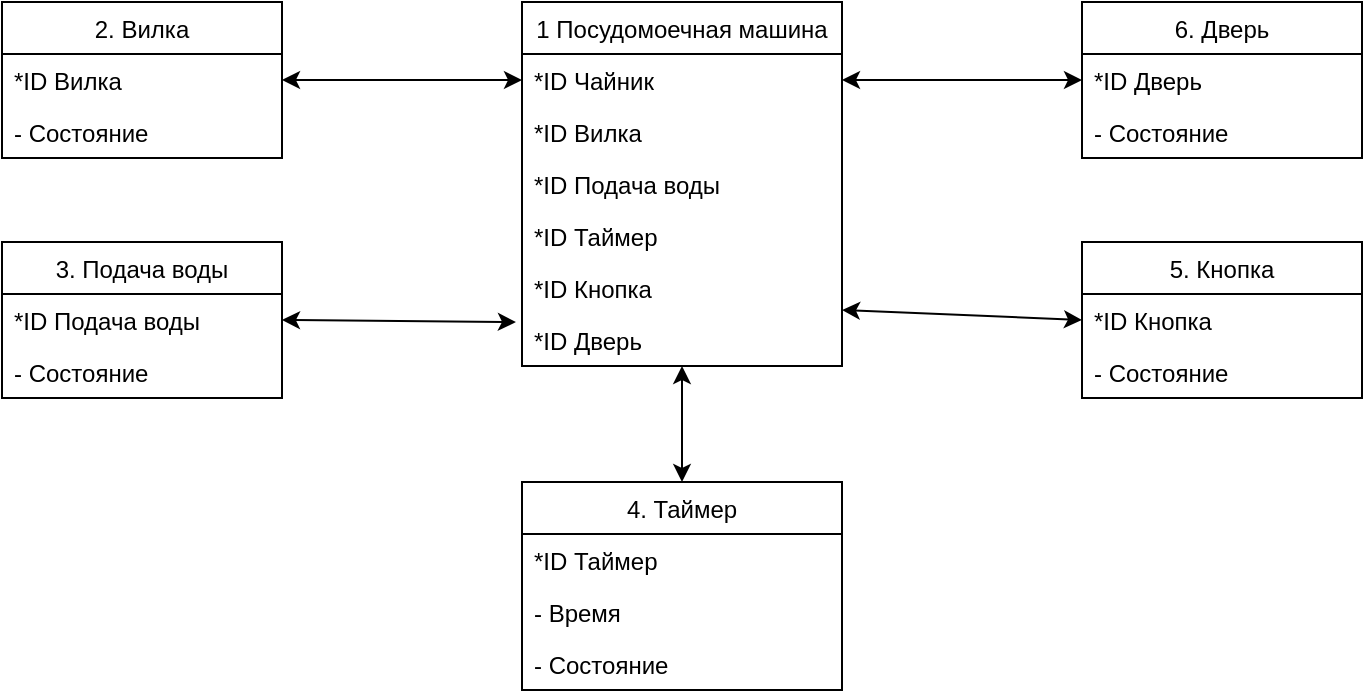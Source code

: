 <mxfile version="14.7.7" type="device" pages="5"><diagram id="E9Iv799WKvAUNtQRfZ1k" name="Инф. модель"><mxGraphModel dx="1182" dy="529" grid="1" gridSize="10" guides="1" tooltips="1" connect="1" arrows="1" fold="1" page="1" pageScale="1" pageWidth="850" pageHeight="1100" math="0" shadow="0"><root><mxCell id="0"/><mxCell id="1" parent="0"/><mxCell id="8KHkQYRBZE8rlpHhR75z-29" style="edgeStyle=none;rounded=0;orthogonalLoop=1;jettySize=auto;html=1;exitX=0.5;exitY=1;exitDx=0;exitDy=0;entryX=0.5;entryY=0;entryDx=0;entryDy=0;startArrow=classic;startFill=1;" parent="1" source="8KHkQYRBZE8rlpHhR75z-1" target="8KHkQYRBZE8rlpHhR75z-13" edge="1"><mxGeometry relative="1" as="geometry"/></mxCell><mxCell id="8KHkQYRBZE8rlpHhR75z-1" value="1 Посудомоечная машина" style="swimlane;fontStyle=0;childLayout=stackLayout;horizontal=1;startSize=26;horizontalStack=0;resizeParent=1;resizeParentMax=0;resizeLast=0;collapsible=1;marginBottom=0;" parent="1" vertex="1"><mxGeometry x="360" y="40" width="160" height="182" as="geometry"><mxRectangle x="360" y="40" width="180" height="26" as="alternateBounds"/></mxGeometry></mxCell><mxCell id="8KHkQYRBZE8rlpHhR75z-2" value="*ID Чайник" style="text;strokeColor=none;fillColor=none;align=left;verticalAlign=top;spacingLeft=4;spacingRight=4;overflow=hidden;rotatable=0;points=[[0,0.5],[1,0.5]];portConstraint=eastwest;" parent="8KHkQYRBZE8rlpHhR75z-1" vertex="1"><mxGeometry y="26" width="160" height="26" as="geometry"/></mxCell><mxCell id="8KHkQYRBZE8rlpHhR75z-3" value="*ID Вилка" style="text;strokeColor=none;fillColor=none;align=left;verticalAlign=top;spacingLeft=4;spacingRight=4;overflow=hidden;rotatable=0;points=[[0,0.5],[1,0.5]];portConstraint=eastwest;" parent="8KHkQYRBZE8rlpHhR75z-1" vertex="1"><mxGeometry y="52" width="160" height="26" as="geometry"/></mxCell><mxCell id="IQYWBfbs-joxbNps37Z5-1" value="*ID Подача воды" style="text;strokeColor=none;fillColor=none;align=left;verticalAlign=top;spacingLeft=4;spacingRight=4;overflow=hidden;rotatable=0;points=[[0,0.5],[1,0.5]];portConstraint=eastwest;" parent="8KHkQYRBZE8rlpHhR75z-1" vertex="1"><mxGeometry y="78" width="160" height="26" as="geometry"/></mxCell><mxCell id="IQYWBfbs-joxbNps37Z5-2" value="*ID Таймер" style="text;strokeColor=none;fillColor=none;align=left;verticalAlign=top;spacingLeft=4;spacingRight=4;overflow=hidden;rotatable=0;points=[[0,0.5],[1,0.5]];portConstraint=eastwest;" parent="8KHkQYRBZE8rlpHhR75z-1" vertex="1"><mxGeometry y="104" width="160" height="26" as="geometry"/></mxCell><mxCell id="IQYWBfbs-joxbNps37Z5-3" value="*ID Кнопка" style="text;strokeColor=none;fillColor=none;align=left;verticalAlign=top;spacingLeft=4;spacingRight=4;overflow=hidden;rotatable=0;points=[[0,0.5],[1,0.5]];portConstraint=eastwest;" parent="8KHkQYRBZE8rlpHhR75z-1" vertex="1"><mxGeometry y="130" width="160" height="26" as="geometry"/></mxCell><mxCell id="8KHkQYRBZE8rlpHhR75z-4" value="*ID Дверь" style="text;strokeColor=none;fillColor=none;align=left;verticalAlign=top;spacingLeft=4;spacingRight=4;overflow=hidden;rotatable=0;points=[[0,0.5],[1,0.5]];portConstraint=eastwest;" parent="8KHkQYRBZE8rlpHhR75z-1" vertex="1"><mxGeometry y="156" width="160" height="26" as="geometry"/></mxCell><mxCell id="8KHkQYRBZE8rlpHhR75z-5" value="2. Вилка" style="swimlane;fontStyle=0;childLayout=stackLayout;horizontal=1;startSize=26;horizontalStack=0;resizeParent=1;resizeParentMax=0;resizeLast=0;collapsible=1;marginBottom=0;" parent="1" vertex="1"><mxGeometry x="100" y="40" width="140" height="78" as="geometry"/></mxCell><mxCell id="8KHkQYRBZE8rlpHhR75z-6" value="*ID Вилка" style="text;strokeColor=none;fillColor=none;align=left;verticalAlign=top;spacingLeft=4;spacingRight=4;overflow=hidden;rotatable=0;points=[[0,0.5],[1,0.5]];portConstraint=eastwest;" parent="8KHkQYRBZE8rlpHhR75z-5" vertex="1"><mxGeometry y="26" width="140" height="26" as="geometry"/></mxCell><mxCell id="8KHkQYRBZE8rlpHhR75z-7" value="- Состояние" style="text;strokeColor=none;fillColor=none;align=left;verticalAlign=top;spacingLeft=4;spacingRight=4;overflow=hidden;rotatable=0;points=[[0,0.5],[1,0.5]];portConstraint=eastwest;" parent="8KHkQYRBZE8rlpHhR75z-5" vertex="1"><mxGeometry y="52" width="140" height="26" as="geometry"/></mxCell><mxCell id="8KHkQYRBZE8rlpHhR75z-9" value="3. Подача воды" style="swimlane;fontStyle=0;childLayout=stackLayout;horizontal=1;startSize=26;horizontalStack=0;resizeParent=1;resizeParentMax=0;resizeLast=0;collapsible=1;marginBottom=0;" parent="1" vertex="1"><mxGeometry x="100" y="160" width="140" height="78" as="geometry"/></mxCell><mxCell id="8KHkQYRBZE8rlpHhR75z-10" value="*ID Подача воды" style="text;strokeColor=none;fillColor=none;align=left;verticalAlign=top;spacingLeft=4;spacingRight=4;overflow=hidden;rotatable=0;points=[[0,0.5],[1,0.5]];portConstraint=eastwest;" parent="8KHkQYRBZE8rlpHhR75z-9" vertex="1"><mxGeometry y="26" width="140" height="26" as="geometry"/></mxCell><mxCell id="8KHkQYRBZE8rlpHhR75z-11" value="- Состояние" style="text;strokeColor=none;fillColor=none;align=left;verticalAlign=top;spacingLeft=4;spacingRight=4;overflow=hidden;rotatable=0;points=[[0,0.5],[1,0.5]];portConstraint=eastwest;" parent="8KHkQYRBZE8rlpHhR75z-9" vertex="1"><mxGeometry y="52" width="140" height="26" as="geometry"/></mxCell><mxCell id="8KHkQYRBZE8rlpHhR75z-13" value="4. Таймер" style="swimlane;fontStyle=0;childLayout=stackLayout;horizontal=1;startSize=26;horizontalStack=0;resizeParent=1;resizeParentMax=0;resizeLast=0;collapsible=1;marginBottom=0;" parent="1" vertex="1"><mxGeometry x="360" y="280" width="160" height="104" as="geometry"/></mxCell><mxCell id="8KHkQYRBZE8rlpHhR75z-14" value="*ID Таймер" style="text;strokeColor=none;fillColor=none;align=left;verticalAlign=top;spacingLeft=4;spacingRight=4;overflow=hidden;rotatable=0;points=[[0,0.5],[1,0.5]];portConstraint=eastwest;" parent="8KHkQYRBZE8rlpHhR75z-13" vertex="1"><mxGeometry y="26" width="160" height="26" as="geometry"/></mxCell><mxCell id="8KHkQYRBZE8rlpHhR75z-15" value="- Время" style="text;strokeColor=none;fillColor=none;align=left;verticalAlign=top;spacingLeft=4;spacingRight=4;overflow=hidden;rotatable=0;points=[[0,0.5],[1,0.5]];portConstraint=eastwest;" parent="8KHkQYRBZE8rlpHhR75z-13" vertex="1"><mxGeometry y="52" width="160" height="26" as="geometry"/></mxCell><mxCell id="8KHkQYRBZE8rlpHhR75z-16" value="- Состояние" style="text;strokeColor=none;fillColor=none;align=left;verticalAlign=top;spacingLeft=4;spacingRight=4;overflow=hidden;rotatable=0;points=[[0,0.5],[1,0.5]];portConstraint=eastwest;" parent="8KHkQYRBZE8rlpHhR75z-13" vertex="1"><mxGeometry y="78" width="160" height="26" as="geometry"/></mxCell><mxCell id="8KHkQYRBZE8rlpHhR75z-17" value="6. Дверь" style="swimlane;fontStyle=0;childLayout=stackLayout;horizontal=1;startSize=26;horizontalStack=0;resizeParent=1;resizeParentMax=0;resizeLast=0;collapsible=1;marginBottom=0;" parent="1" vertex="1"><mxGeometry x="640" y="40" width="140" height="78" as="geometry"/></mxCell><mxCell id="8KHkQYRBZE8rlpHhR75z-18" value="*ID Дверь" style="text;strokeColor=none;fillColor=none;align=left;verticalAlign=top;spacingLeft=4;spacingRight=4;overflow=hidden;rotatable=0;points=[[0,0.5],[1,0.5]];portConstraint=eastwest;" parent="8KHkQYRBZE8rlpHhR75z-17" vertex="1"><mxGeometry y="26" width="140" height="26" as="geometry"/></mxCell><mxCell id="8KHkQYRBZE8rlpHhR75z-25" value="- Состояние" style="text;strokeColor=none;fillColor=none;align=left;verticalAlign=top;spacingLeft=4;spacingRight=4;overflow=hidden;rotatable=0;points=[[0,0.5],[1,0.5]];portConstraint=eastwest;" parent="8KHkQYRBZE8rlpHhR75z-17" vertex="1"><mxGeometry y="52" width="140" height="26" as="geometry"/></mxCell><mxCell id="8KHkQYRBZE8rlpHhR75z-21" value="5. Кнопка" style="swimlane;fontStyle=0;childLayout=stackLayout;horizontal=1;startSize=26;horizontalStack=0;resizeParent=1;resizeParentMax=0;resizeLast=0;collapsible=1;marginBottom=0;" parent="1" vertex="1"><mxGeometry x="640" y="160" width="140" height="78" as="geometry"/></mxCell><mxCell id="8KHkQYRBZE8rlpHhR75z-22" value="*ID Кнопка" style="text;strokeColor=none;fillColor=none;align=left;verticalAlign=top;spacingLeft=4;spacingRight=4;overflow=hidden;rotatable=0;points=[[0,0.5],[1,0.5]];portConstraint=eastwest;" parent="8KHkQYRBZE8rlpHhR75z-21" vertex="1"><mxGeometry y="26" width="140" height="26" as="geometry"/></mxCell><mxCell id="8KHkQYRBZE8rlpHhR75z-23" value="- Состояние" style="text;strokeColor=none;fillColor=none;align=left;verticalAlign=top;spacingLeft=4;spacingRight=4;overflow=hidden;rotatable=0;points=[[0,0.5],[1,0.5]];portConstraint=eastwest;" parent="8KHkQYRBZE8rlpHhR75z-21" vertex="1"><mxGeometry y="52" width="140" height="26" as="geometry"/></mxCell><mxCell id="8KHkQYRBZE8rlpHhR75z-27" style="rounded=0;orthogonalLoop=1;jettySize=auto;html=1;exitX=1;exitY=0.5;exitDx=0;exitDy=0;entryX=0;entryY=0.5;entryDx=0;entryDy=0;startArrow=classic;startFill=1;" parent="1" source="8KHkQYRBZE8rlpHhR75z-6" target="8KHkQYRBZE8rlpHhR75z-2" edge="1"><mxGeometry relative="1" as="geometry"/></mxCell><mxCell id="8KHkQYRBZE8rlpHhR75z-28" style="edgeStyle=none;rounded=0;orthogonalLoop=1;jettySize=auto;html=1;exitX=-0.019;exitY=0.154;exitDx=0;exitDy=0;entryX=1;entryY=0.5;entryDx=0;entryDy=0;startArrow=classic;startFill=1;exitPerimeter=0;" parent="1" source="8KHkQYRBZE8rlpHhR75z-4" target="8KHkQYRBZE8rlpHhR75z-10" edge="1"><mxGeometry relative="1" as="geometry"/></mxCell><mxCell id="8KHkQYRBZE8rlpHhR75z-30" style="edgeStyle=none;rounded=0;orthogonalLoop=1;jettySize=auto;html=1;exitX=0;exitY=0.5;exitDx=0;exitDy=0;entryX=1;entryY=-0.077;entryDx=0;entryDy=0;startArrow=classic;startFill=1;entryPerimeter=0;" parent="1" source="8KHkQYRBZE8rlpHhR75z-22" target="8KHkQYRBZE8rlpHhR75z-4" edge="1"><mxGeometry relative="1" as="geometry"/></mxCell><mxCell id="8KHkQYRBZE8rlpHhR75z-31" style="edgeStyle=none;rounded=0;orthogonalLoop=1;jettySize=auto;html=1;exitX=0;exitY=0.5;exitDx=0;exitDy=0;entryX=1;entryY=0.5;entryDx=0;entryDy=0;startArrow=classic;startFill=1;" parent="1" source="8KHkQYRBZE8rlpHhR75z-18" target="8KHkQYRBZE8rlpHhR75z-2" edge="1"><mxGeometry relative="1" as="geometry"/></mxCell></root></mxGraphModel></diagram><diagram id="fPrSJSrnhvbJNRAUonfm" name="ДПС"><mxGraphModel dx="1182" dy="529" grid="1" gridSize="10" guides="1" tooltips="1" connect="1" arrows="1" fold="1" page="1" pageScale="1" pageWidth="850" pageHeight="1100" math="0" shadow="0"><root><mxCell id="JCULW1PaNd_dR9a-hmaA-0"/><mxCell id="JCULW1PaNd_dR9a-hmaA-1" parent="JCULW1PaNd_dR9a-hmaA-0"/><mxCell id="xvMEDfSRQnO8C-tYWUm5-6" style="edgeStyle=none;rounded=0;orthogonalLoop=1;jettySize=auto;html=1;exitX=0.75;exitY=1;exitDx=0;exitDy=0;entryX=0.75;entryY=0;entryDx=0;entryDy=0;startArrow=none;startFill=0;" parent="JCULW1PaNd_dR9a-hmaA-1" source="xvMEDfSRQnO8C-tYWUm5-0" target="xvMEDfSRQnO8C-tYWUm5-1" edge="1"><mxGeometry relative="1" as="geometry"/></mxCell><mxCell id="0ARgqlPC1gqa9t6ZNKhy-11" style="edgeStyle=none;rounded=0;orthogonalLoop=1;jettySize=auto;html=1;exitX=0.25;exitY=0;exitDx=0;exitDy=0;entryX=0.25;entryY=1;entryDx=0;entryDy=0;startArrow=none;startFill=0;" parent="JCULW1PaNd_dR9a-hmaA-1" source="xvMEDfSRQnO8C-tYWUm5-0" target="0ARgqlPC1gqa9t6ZNKhy-8" edge="1"><mxGeometry relative="1" as="geometry"/></mxCell><mxCell id="xvMEDfSRQnO8C-tYWUm5-0" value="2.Выключена-открыта" style="rounded=0;whiteSpace=wrap;html=1;" parent="JCULW1PaNd_dR9a-hmaA-1" vertex="1"><mxGeometry x="120" y="160" width="160" height="40" as="geometry"/></mxCell><mxCell id="xvMEDfSRQnO8C-tYWUm5-8" style="edgeStyle=none;rounded=0;orthogonalLoop=1;jettySize=auto;html=1;exitX=0.75;exitY=1;exitDx=0;exitDy=0;entryX=0.75;entryY=0;entryDx=0;entryDy=0;startArrow=none;startFill=0;" parent="JCULW1PaNd_dR9a-hmaA-1" source="xvMEDfSRQnO8C-tYWUm5-1" target="xvMEDfSRQnO8C-tYWUm5-5" edge="1"><mxGeometry relative="1" as="geometry"/></mxCell><mxCell id="xvMEDfSRQnO8C-tYWUm5-16" style="edgeStyle=none;rounded=0;orthogonalLoop=1;jettySize=auto;html=1;exitX=0.25;exitY=0;exitDx=0;exitDy=0;entryX=0.25;entryY=1;entryDx=0;entryDy=0;startArrow=none;startFill=0;" parent="JCULW1PaNd_dR9a-hmaA-1" source="xvMEDfSRQnO8C-tYWUm5-1" target="xvMEDfSRQnO8C-tYWUm5-0" edge="1"><mxGeometry relative="1" as="geometry"/></mxCell><mxCell id="U2WDKJQglY-NufCXgEhI-1" style="edgeStyle=orthogonalEdgeStyle;rounded=0;orthogonalLoop=1;jettySize=auto;html=1;exitX=0;exitY=0.5;exitDx=0;exitDy=0;entryX=0;entryY=0.5;entryDx=0;entryDy=0;startArrow=none;startFill=0;" parent="JCULW1PaNd_dR9a-hmaA-1" source="xvMEDfSRQnO8C-tYWUm5-1" target="0ARgqlPC1gqa9t6ZNKhy-12" edge="1"><mxGeometry relative="1" as="geometry"/></mxCell><mxCell id="xvMEDfSRQnO8C-tYWUm5-1" value="3. Ожидание" style="rounded=0;whiteSpace=wrap;html=1;" parent="JCULW1PaNd_dR9a-hmaA-1" vertex="1"><mxGeometry x="120" y="240" width="160" height="40" as="geometry"/></mxCell><mxCell id="xvMEDfSRQnO8C-tYWUm5-12" style="edgeStyle=none;rounded=0;orthogonalLoop=1;jettySize=auto;html=1;exitX=0.75;exitY=1;exitDx=0;exitDy=0;entryX=0.75;entryY=0;entryDx=0;entryDy=0;startArrow=none;startFill=0;" parent="JCULW1PaNd_dR9a-hmaA-1" source="xvMEDfSRQnO8C-tYWUm5-2" target="xvMEDfSRQnO8C-tYWUm5-3" edge="1"><mxGeometry relative="1" as="geometry"/></mxCell><mxCell id="U2WDKJQglY-NufCXgEhI-3" style="edgeStyle=orthogonalEdgeStyle;rounded=0;orthogonalLoop=1;jettySize=auto;html=1;exitX=0;exitY=0.5;exitDx=0;exitDy=0;entryX=0;entryY=0.5;entryDx=0;entryDy=0;startArrow=none;startFill=0;" parent="JCULW1PaNd_dR9a-hmaA-1" source="207Xc8KdhX_IfSX04Knb-0" target="0ARgqlPC1gqa9t6ZNKhy-8" edge="1"><mxGeometry relative="1" as="geometry"><Array as="points"><mxPoint x="60" y="580"/><mxPoint x="60" y="100"/></Array></mxGeometry></mxCell><mxCell id="207Xc8KdhX_IfSX04Knb-1" style="edgeStyle=orthogonalEdgeStyle;rounded=0;orthogonalLoop=1;jettySize=auto;html=1;exitX=1;exitY=1;exitDx=0;exitDy=0;entryX=1;entryY=0.5;entryDx=0;entryDy=0;startArrow=none;startFill=0;" parent="JCULW1PaNd_dR9a-hmaA-1" source="xvMEDfSRQnO8C-tYWUm5-2" target="207Xc8KdhX_IfSX04Knb-0" edge="1"><mxGeometry relative="1" as="geometry"><Array as="points"><mxPoint x="320" y="440"/><mxPoint x="320" y="580"/></Array></mxGeometry></mxCell><mxCell id="207Xc8KdhX_IfSX04Knb-2" value="П5" style="edgeLabel;html=1;align=center;verticalAlign=middle;resizable=0;points=[];" parent="207Xc8KdhX_IfSX04Knb-1" vertex="1" connectable="0"><mxGeometry x="0.32" y="3" relative="1" as="geometry"><mxPoint as="offset"/></mxGeometry></mxCell><mxCell id="xvMEDfSRQnO8C-tYWUm5-2" value="5. Моет" style="rounded=0;whiteSpace=wrap;html=1;" parent="JCULW1PaNd_dR9a-hmaA-1" vertex="1"><mxGeometry x="120" y="400" width="160" height="40" as="geometry"/></mxCell><mxCell id="xvMEDfSRQnO8C-tYWUm5-14" style="edgeStyle=none;rounded=0;orthogonalLoop=1;jettySize=auto;html=1;exitX=0.25;exitY=0;exitDx=0;exitDy=0;entryX=0.25;entryY=1;entryDx=0;entryDy=0;startArrow=none;startFill=0;" parent="JCULW1PaNd_dR9a-hmaA-1" source="xvMEDfSRQnO8C-tYWUm5-3" target="xvMEDfSRQnO8C-tYWUm5-2" edge="1"><mxGeometry relative="1" as="geometry"/></mxCell><mxCell id="U2WDKJQglY-NufCXgEhI-4" style="edgeStyle=orthogonalEdgeStyle;rounded=0;orthogonalLoop=1;jettySize=auto;html=1;exitX=0;exitY=0.5;exitDx=0;exitDy=0;entryX=0;entryY=0.5;entryDx=0;entryDy=0;startArrow=none;startFill=0;" parent="JCULW1PaNd_dR9a-hmaA-1" source="xvMEDfSRQnO8C-tYWUm5-3" target="xvMEDfSRQnO8C-tYWUm5-0" edge="1"><mxGeometry relative="1" as="geometry"><Array as="points"><mxPoint x="80" y="500"/><mxPoint x="80" y="180"/></Array></mxGeometry></mxCell><mxCell id="xvMEDfSRQnO8C-tYWUm5-3" value="6. Пауза" style="rounded=0;whiteSpace=wrap;html=1;" parent="JCULW1PaNd_dR9a-hmaA-1" vertex="1"><mxGeometry x="120" y="480" width="160" height="40" as="geometry"/></mxCell><mxCell id="xvMEDfSRQnO8C-tYWUm5-4" value="&lt;h1&gt;Посудомойка&lt;/h1&gt;&lt;p&gt;П1: Включили&lt;br&gt;П2: Установили таймер&lt;br&gt;П3: Дверь закрыли&lt;br&gt;П4: Дверь открыли&lt;br&gt;П5: Мойка завершена&lt;br&gt;П6: Выключили&lt;br&gt;&lt;/p&gt;" style="text;html=1;strokeColor=none;fillColor=none;spacing=5;spacingTop=-20;whiteSpace=wrap;overflow=hidden;rounded=0;" parent="JCULW1PaNd_dR9a-hmaA-1" vertex="1"><mxGeometry x="600" y="160" width="190" height="160" as="geometry"/></mxCell><mxCell id="xvMEDfSRQnO8C-tYWUm5-10" style="edgeStyle=none;rounded=0;orthogonalLoop=1;jettySize=auto;html=1;exitX=0.75;exitY=1;exitDx=0;exitDy=0;entryX=0.75;entryY=0;entryDx=0;entryDy=0;startArrow=none;startFill=0;" parent="JCULW1PaNd_dR9a-hmaA-1" source="xvMEDfSRQnO8C-tYWUm5-5" target="xvMEDfSRQnO8C-tYWUm5-2" edge="1"><mxGeometry relative="1" as="geometry"/></mxCell><mxCell id="U2WDKJQglY-NufCXgEhI-5" style="edgeStyle=orthogonalEdgeStyle;rounded=0;orthogonalLoop=1;jettySize=auto;html=1;exitX=0;exitY=0.5;exitDx=0;exitDy=0;startArrow=none;startFill=0;" parent="JCULW1PaNd_dR9a-hmaA-1" source="xvMEDfSRQnO8C-tYWUm5-5" edge="1"><mxGeometry relative="1" as="geometry"><mxPoint x="80" y="340.167" as="targetPoint"/></mxGeometry></mxCell><mxCell id="xvMEDfSRQnO8C-tYWUm5-5" value="4. Таймер установлен" style="rounded=0;whiteSpace=wrap;html=1;" parent="JCULW1PaNd_dR9a-hmaA-1" vertex="1"><mxGeometry x="120" y="320" width="160" height="40" as="geometry"/></mxCell><mxCell id="xvMEDfSRQnO8C-tYWUm5-7" value="&lt;div&gt;П1&lt;/div&gt;" style="text;html=1;align=center;verticalAlign=middle;whiteSpace=wrap;rounded=0;fillColor=#ffffff;" parent="JCULW1PaNd_dR9a-hmaA-1" vertex="1"><mxGeometry x="240" y="210" width="40" height="20" as="geometry"/></mxCell><mxCell id="xvMEDfSRQnO8C-tYWUm5-9" value="&lt;div&gt;П2&lt;/div&gt;" style="text;html=1;align=center;verticalAlign=middle;whiteSpace=wrap;rounded=0;fillColor=#ffffff;" parent="JCULW1PaNd_dR9a-hmaA-1" vertex="1"><mxGeometry x="240" y="290" width="40" height="20" as="geometry"/></mxCell><mxCell id="xvMEDfSRQnO8C-tYWUm5-11" value="&lt;div&gt;П3&lt;/div&gt;" style="text;html=1;align=center;verticalAlign=middle;whiteSpace=wrap;rounded=0;fillColor=#ffffff;" parent="JCULW1PaNd_dR9a-hmaA-1" vertex="1"><mxGeometry x="240" y="370" width="40" height="20" as="geometry"/></mxCell><mxCell id="xvMEDfSRQnO8C-tYWUm5-13" value="&lt;div&gt;П4&lt;/div&gt;" style="text;html=1;align=center;verticalAlign=middle;whiteSpace=wrap;rounded=0;fillColor=#ffffff;" parent="JCULW1PaNd_dR9a-hmaA-1" vertex="1"><mxGeometry x="240" y="450" width="40" height="20" as="geometry"/></mxCell><mxCell id="xvMEDfSRQnO8C-tYWUm5-15" value="&lt;div&gt;П3&lt;/div&gt;" style="text;html=1;align=center;verticalAlign=middle;whiteSpace=wrap;rounded=0;fillColor=#ffffff;" parent="JCULW1PaNd_dR9a-hmaA-1" vertex="1"><mxGeometry x="160" y="450" width="40" height="20" as="geometry"/></mxCell><mxCell id="xvMEDfSRQnO8C-tYWUm5-17" value="&lt;div&gt;П6&lt;/div&gt;" style="text;html=1;align=center;verticalAlign=middle;whiteSpace=wrap;rounded=0;fillColor=#ffffff;" parent="JCULW1PaNd_dR9a-hmaA-1" vertex="1"><mxGeometry x="160" y="210" width="40" height="20" as="geometry"/></mxCell><mxCell id="xvMEDfSRQnO8C-tYWUm5-19" value="&lt;div&gt;П5&lt;/div&gt;" style="text;html=1;align=center;verticalAlign=middle;whiteSpace=wrap;rounded=0;fillColor=#ffffff;" parent="JCULW1PaNd_dR9a-hmaA-1" vertex="1"><mxGeometry x="60" y="100" width="40" height="20" as="geometry"/></mxCell><mxCell id="xvMEDfSRQnO8C-tYWUm5-25" value="&lt;div&gt;П6&lt;/div&gt;" style="text;html=1;align=center;verticalAlign=middle;whiteSpace=wrap;rounded=0;fillColor=#ffffff;" parent="JCULW1PaNd_dR9a-hmaA-1" vertex="1"><mxGeometry x="80" y="280" width="40" height="20" as="geometry"/></mxCell><mxCell id="xvMEDfSRQnO8C-tYWUm5-34" style="edgeStyle=orthogonalEdgeStyle;rounded=0;orthogonalLoop=1;jettySize=auto;html=1;exitX=0.75;exitY=1;exitDx=0;exitDy=0;entryX=0.75;entryY=0;entryDx=0;entryDy=0;startArrow=none;startFill=0;" parent="JCULW1PaNd_dR9a-hmaA-1" source="xvMEDfSRQnO8C-tYWUm5-26" target="xvMEDfSRQnO8C-tYWUm5-27" edge="1"><mxGeometry relative="1" as="geometry"/></mxCell><mxCell id="xvMEDfSRQnO8C-tYWUm5-26" value="1.Время установлено" style="rounded=0;whiteSpace=wrap;html=1;" parent="JCULW1PaNd_dR9a-hmaA-1" vertex="1"><mxGeometry x="120" y="640" width="160" height="40" as="geometry"/></mxCell><mxCell id="xvMEDfSRQnO8C-tYWUm5-38" style="edgeStyle=orthogonalEdgeStyle;rounded=0;orthogonalLoop=1;jettySize=auto;html=1;exitX=0.75;exitY=1;exitDx=0;exitDy=0;entryX=0.75;entryY=0;entryDx=0;entryDy=0;startArrow=none;startFill=0;" parent="JCULW1PaNd_dR9a-hmaA-1" source="xvMEDfSRQnO8C-tYWUm5-27" target="xvMEDfSRQnO8C-tYWUm5-29" edge="1"><mxGeometry relative="1" as="geometry"/></mxCell><mxCell id="xvMEDfSRQnO8C-tYWUm5-44" style="edgeStyle=orthogonalEdgeStyle;rounded=0;orthogonalLoop=1;jettySize=auto;html=1;exitX=1;exitY=0.5;exitDx=0;exitDy=0;entryX=1;entryY=0.5;entryDx=0;entryDy=0;startArrow=none;startFill=0;" parent="JCULW1PaNd_dR9a-hmaA-1" source="xvMEDfSRQnO8C-tYWUm5-26" target="xvMEDfSRQnO8C-tYWUm5-28" edge="1"><mxGeometry relative="1" as="geometry"><Array as="points"><mxPoint x="360" y="660"/><mxPoint x="360" y="900"/></Array></mxGeometry></mxCell><mxCell id="xvMEDfSRQnO8C-tYWUm5-46" style="rounded=0;orthogonalLoop=1;jettySize=auto;html=1;exitX=1;exitY=0;exitDx=0;exitDy=0;startArrow=none;startFill=0;" parent="JCULW1PaNd_dR9a-hmaA-1" source="xvMEDfSRQnO8C-tYWUm5-27" edge="1"><mxGeometry relative="1" as="geometry"><mxPoint x="360" y="719.828" as="targetPoint"/></mxGeometry></mxCell><mxCell id="xvMEDfSRQnO8C-tYWUm5-27" value="2. Отсчет времени" style="rounded=0;whiteSpace=wrap;html=1;" parent="JCULW1PaNd_dR9a-hmaA-1" vertex="1"><mxGeometry x="120" y="720" width="160" height="40" as="geometry"/></mxCell><mxCell id="xvMEDfSRQnO8C-tYWUm5-42" style="edgeStyle=orthogonalEdgeStyle;rounded=0;orthogonalLoop=1;jettySize=auto;html=1;exitX=0;exitY=0.5;exitDx=0;exitDy=0;entryX=0;entryY=0.5;entryDx=0;entryDy=0;startArrow=none;startFill=0;" parent="JCULW1PaNd_dR9a-hmaA-1" source="xvMEDfSRQnO8C-tYWUm5-28" target="xvMEDfSRQnO8C-tYWUm5-26" edge="1"><mxGeometry relative="1" as="geometry"><Array as="points"><mxPoint x="80" y="900"/><mxPoint x="80" y="660"/></Array></mxGeometry></mxCell><mxCell id="xvMEDfSRQnO8C-tYWUm5-28" value="4. Сброс" style="rounded=0;whiteSpace=wrap;html=1;" parent="JCULW1PaNd_dR9a-hmaA-1" vertex="1"><mxGeometry x="120" y="880" width="160" height="40" as="geometry"/></mxCell><mxCell id="xvMEDfSRQnO8C-tYWUm5-40" style="edgeStyle=orthogonalEdgeStyle;rounded=0;orthogonalLoop=1;jettySize=auto;html=1;exitX=0.75;exitY=1;exitDx=0;exitDy=0;entryX=0.75;entryY=0;entryDx=0;entryDy=0;startArrow=none;startFill=0;" parent="JCULW1PaNd_dR9a-hmaA-1" source="xvMEDfSRQnO8C-tYWUm5-29" target="xvMEDfSRQnO8C-tYWUm5-28" edge="1"><mxGeometry relative="1" as="geometry"/></mxCell><mxCell id="xvMEDfSRQnO8C-tYWUm5-29" value="3. Подача сигнала" style="rounded=0;whiteSpace=wrap;html=1;" parent="JCULW1PaNd_dR9a-hmaA-1" vertex="1"><mxGeometry x="120" y="800" width="160" height="40" as="geometry"/></mxCell><mxCell id="xvMEDfSRQnO8C-tYWUm5-30" style="edgeStyle=orthogonalEdgeStyle;rounded=0;orthogonalLoop=1;jettySize=auto;html=1;exitX=1;exitY=0.25;exitDx=0;exitDy=0;entryX=1;entryY=0.75;entryDx=0;entryDy=0;startArrow=none;startFill=0;" parent="JCULW1PaNd_dR9a-hmaA-1" source="xvMEDfSRQnO8C-tYWUm5-2" target="xvMEDfSRQnO8C-tYWUm5-2" edge="1"><mxGeometry relative="1" as="geometry"><Array as="points"><mxPoint x="320" y="410"/><mxPoint x="320" y="430"/></Array></mxGeometry></mxCell><mxCell id="xvMEDfSRQnO8C-tYWUm5-31" value="&lt;h1&gt;Таймер&lt;br&gt;&lt;/h1&gt;&lt;p&gt;Т1: Установить&lt;br&gt;Т2: Старт&lt;br&gt;Т3: Время закончилось&lt;br&gt;Т4: Сброс&lt;br&gt;&lt;/p&gt;" style="text;html=1;strokeColor=none;fillColor=none;spacing=5;spacingTop=-20;whiteSpace=wrap;overflow=hidden;rounded=0;" parent="JCULW1PaNd_dR9a-hmaA-1" vertex="1"><mxGeometry x="600" y="640" width="190" height="160" as="geometry"/></mxCell><mxCell id="xvMEDfSRQnO8C-tYWUm5-32" style="edgeStyle=orthogonalEdgeStyle;rounded=0;orthogonalLoop=1;jettySize=auto;html=1;entryX=1;entryY=1;entryDx=0;entryDy=0;startArrow=none;startFill=0;" parent="JCULW1PaNd_dR9a-hmaA-1" target="xvMEDfSRQnO8C-tYWUm5-27" edge="1"><mxGeometry relative="1" as="geometry"><mxPoint x="280" y="740" as="sourcePoint"/><Array as="points"><mxPoint x="280" y="740"/><mxPoint x="320" y="740"/><mxPoint x="320" y="760"/></Array></mxGeometry></mxCell><mxCell id="xvMEDfSRQnO8C-tYWUm5-36" value="&lt;div&gt;Т2&lt;/div&gt;" style="text;html=1;align=center;verticalAlign=middle;whiteSpace=wrap;rounded=0;fillColor=#ffffff;" parent="JCULW1PaNd_dR9a-hmaA-1" vertex="1"><mxGeometry x="240" y="690" width="40" height="20" as="geometry"/></mxCell><mxCell id="xvMEDfSRQnO8C-tYWUm5-37" value="&lt;div&gt;Т2&lt;/div&gt;" style="text;html=1;align=center;verticalAlign=middle;whiteSpace=wrap;rounded=0;fillColor=#ffffff;" parent="JCULW1PaNd_dR9a-hmaA-1" vertex="1"><mxGeometry x="320" y="730" width="40" height="20" as="geometry"/></mxCell><mxCell id="xvMEDfSRQnO8C-tYWUm5-39" value="&lt;div&gt;Т3&lt;/div&gt;" style="text;html=1;align=center;verticalAlign=middle;whiteSpace=wrap;rounded=0;fillColor=#ffffff;" parent="JCULW1PaNd_dR9a-hmaA-1" vertex="1"><mxGeometry x="240" y="770" width="40" height="20" as="geometry"/></mxCell><mxCell id="xvMEDfSRQnO8C-tYWUm5-41" value="&lt;div&gt;Т4&lt;/div&gt;" style="text;html=1;align=center;verticalAlign=middle;whiteSpace=wrap;rounded=0;fillColor=#ffffff;" parent="JCULW1PaNd_dR9a-hmaA-1" vertex="1"><mxGeometry x="240" y="850" width="40" height="20" as="geometry"/></mxCell><mxCell id="xvMEDfSRQnO8C-tYWUm5-43" value="&lt;div&gt;Т1&lt;/div&gt;" style="text;html=1;align=center;verticalAlign=middle;whiteSpace=wrap;rounded=0;fillColor=#ffffff;" parent="JCULW1PaNd_dR9a-hmaA-1" vertex="1"><mxGeometry x="80" y="770" width="40" height="20" as="geometry"/></mxCell><mxCell id="xvMEDfSRQnO8C-tYWUm5-45" value="&lt;div&gt;Т4&lt;/div&gt;" style="text;html=1;align=center;verticalAlign=middle;whiteSpace=wrap;rounded=0;fillColor=#ffffff;" parent="JCULW1PaNd_dR9a-hmaA-1" vertex="1"><mxGeometry x="360" y="800" width="40" height="20" as="geometry"/></mxCell><mxCell id="XWI0ifE0SjFvk1mhD4l1-0" value="&lt;h1&gt;Вилка&lt;/h1&gt;&lt;div&gt;В1: Вставили&lt;/div&gt;&lt;div&gt;В2: Вытащили&lt;br&gt;&lt;/div&gt;" style="text;html=1;strokeColor=none;fillColor=none;spacing=5;spacingTop=-20;whiteSpace=wrap;overflow=hidden;rounded=0;" parent="JCULW1PaNd_dR9a-hmaA-1" vertex="1"><mxGeometry x="600" y="1120" width="190" height="160" as="geometry"/></mxCell><mxCell id="ZmSGEfXZs0ecnXCSb-oC-1" style="edgeStyle=none;rounded=0;orthogonalLoop=1;jettySize=auto;html=1;exitX=0.75;exitY=1;exitDx=0;exitDy=0;entryX=0.75;entryY=0;entryDx=0;entryDy=0;startArrow=none;startFill=0;" parent="JCULW1PaNd_dR9a-hmaA-1" source="XWI0ifE0SjFvk1mhD4l1-5" target="ZmSGEfXZs0ecnXCSb-oC-0" edge="1"><mxGeometry relative="1" as="geometry"/></mxCell><mxCell id="XWI0ifE0SjFvk1mhD4l1-5" value="1. Не подключена" style="rounded=0;whiteSpace=wrap;html=1;fillColor=#ffffff;" parent="JCULW1PaNd_dR9a-hmaA-1" vertex="1"><mxGeometry x="120" y="1120" width="160" height="40" as="geometry"/></mxCell><mxCell id="ZmSGEfXZs0ecnXCSb-oC-2" style="edgeStyle=none;rounded=0;orthogonalLoop=1;jettySize=auto;html=1;exitX=0.25;exitY=0;exitDx=0;exitDy=0;entryX=0.25;entryY=1;entryDx=0;entryDy=0;startArrow=none;startFill=0;" parent="JCULW1PaNd_dR9a-hmaA-1" source="ZmSGEfXZs0ecnXCSb-oC-0" target="XWI0ifE0SjFvk1mhD4l1-5" edge="1"><mxGeometry relative="1" as="geometry"/></mxCell><mxCell id="ZmSGEfXZs0ecnXCSb-oC-0" value="2. Подключена" style="rounded=0;whiteSpace=wrap;html=1;fillColor=#ffffff;" parent="JCULW1PaNd_dR9a-hmaA-1" vertex="1"><mxGeometry x="120" y="1200" width="160" height="40" as="geometry"/></mxCell><mxCell id="ZmSGEfXZs0ecnXCSb-oC-3" style="edgeStyle=none;rounded=0;orthogonalLoop=1;jettySize=auto;html=1;entryX=0.75;entryY=0;entryDx=0;entryDy=0;startArrow=none;startFill=0;" parent="JCULW1PaNd_dR9a-hmaA-1" target="XWI0ifE0SjFvk1mhD4l1-5" edge="1"><mxGeometry relative="1" as="geometry"><mxPoint x="240" y="1080" as="sourcePoint"/><mxPoint x="250" y="1210" as="targetPoint"/></mxGeometry></mxCell><mxCell id="ZmSGEfXZs0ecnXCSb-oC-4" value="В2" style="text;html=1;align=center;verticalAlign=middle;whiteSpace=wrap;rounded=0;fillColor=#ffffff;" parent="JCULW1PaNd_dR9a-hmaA-1" vertex="1"><mxGeometry x="160" y="1170" width="40" height="20" as="geometry"/></mxCell><mxCell id="ZmSGEfXZs0ecnXCSb-oC-5" value="В1" style="text;html=1;align=center;verticalAlign=middle;whiteSpace=wrap;rounded=0;fillColor=#ffffff;" parent="JCULW1PaNd_dR9a-hmaA-1" vertex="1"><mxGeometry x="240" y="1170" width="40" height="20" as="geometry"/></mxCell><mxCell id="ZmSGEfXZs0ecnXCSb-oC-6" value="&lt;h1&gt;Подача воды&lt;br&gt;&lt;/h1&gt;&lt;div&gt;ПВ1: Включили&lt;br&gt;&lt;/div&gt;&lt;div&gt;ПВ2: Выключили&lt;br&gt;&lt;/div&gt;" style="text;html=1;strokeColor=none;fillColor=none;spacing=5;spacingTop=-20;whiteSpace=wrap;overflow=hidden;rounded=0;" parent="JCULW1PaNd_dR9a-hmaA-1" vertex="1"><mxGeometry x="600" y="1320" width="190" height="160" as="geometry"/></mxCell><mxCell id="ZmSGEfXZs0ecnXCSb-oC-7" style="edgeStyle=none;rounded=0;orthogonalLoop=1;jettySize=auto;html=1;exitX=0.75;exitY=1;exitDx=0;exitDy=0;entryX=0.75;entryY=0;entryDx=0;entryDy=0;startArrow=none;startFill=0;" parent="JCULW1PaNd_dR9a-hmaA-1" source="ZmSGEfXZs0ecnXCSb-oC-8" target="ZmSGEfXZs0ecnXCSb-oC-10" edge="1"><mxGeometry relative="1" as="geometry"/></mxCell><mxCell id="ZmSGEfXZs0ecnXCSb-oC-8" value="1. Не подается" style="rounded=0;whiteSpace=wrap;html=1;fillColor=#ffffff;" parent="JCULW1PaNd_dR9a-hmaA-1" vertex="1"><mxGeometry x="120" y="1320" width="160" height="40" as="geometry"/></mxCell><mxCell id="ZmSGEfXZs0ecnXCSb-oC-9" style="edgeStyle=none;rounded=0;orthogonalLoop=1;jettySize=auto;html=1;exitX=0.25;exitY=0;exitDx=0;exitDy=0;entryX=0.25;entryY=1;entryDx=0;entryDy=0;startArrow=none;startFill=0;" parent="JCULW1PaNd_dR9a-hmaA-1" source="ZmSGEfXZs0ecnXCSb-oC-10" target="ZmSGEfXZs0ecnXCSb-oC-8" edge="1"><mxGeometry relative="1" as="geometry"/></mxCell><mxCell id="ZmSGEfXZs0ecnXCSb-oC-10" value="2. Подается" style="rounded=0;whiteSpace=wrap;html=1;fillColor=#ffffff;" parent="JCULW1PaNd_dR9a-hmaA-1" vertex="1"><mxGeometry x="120" y="1400" width="160" height="40" as="geometry"/></mxCell><mxCell id="ZmSGEfXZs0ecnXCSb-oC-11" style="edgeStyle=none;rounded=0;orthogonalLoop=1;jettySize=auto;html=1;entryX=0.75;entryY=0;entryDx=0;entryDy=0;startArrow=none;startFill=0;" parent="JCULW1PaNd_dR9a-hmaA-1" target="ZmSGEfXZs0ecnXCSb-oC-8" edge="1"><mxGeometry relative="1" as="geometry"><mxPoint x="240" y="1280" as="sourcePoint"/><mxPoint x="250" y="1410" as="targetPoint"/></mxGeometry></mxCell><mxCell id="ZmSGEfXZs0ecnXCSb-oC-12" value="ПВ2" style="text;html=1;align=center;verticalAlign=middle;whiteSpace=wrap;rounded=0;fillColor=#ffffff;" parent="JCULW1PaNd_dR9a-hmaA-1" vertex="1"><mxGeometry x="160" y="1370" width="40" height="20" as="geometry"/></mxCell><mxCell id="ZmSGEfXZs0ecnXCSb-oC-13" value="ПВ1" style="text;html=1;align=center;verticalAlign=middle;whiteSpace=wrap;rounded=0;fillColor=#ffffff;" parent="JCULW1PaNd_dR9a-hmaA-1" vertex="1"><mxGeometry x="240" y="1370" width="40" height="20" as="geometry"/></mxCell><mxCell id="NFJp-argbhx2neckhavH-0" value="&lt;h1&gt;Дверь&lt;br&gt;&lt;/h1&gt;&lt;div&gt;&lt;br&gt;&lt;/div&gt;&lt;div&gt;Д1: Открыли&lt;/div&gt;&lt;div&gt;Д2: Закрыли&lt;br&gt;&lt;/div&gt;" style="text;html=1;strokeColor=none;fillColor=none;spacing=5;spacingTop=-20;whiteSpace=wrap;overflow=hidden;rounded=0;" parent="JCULW1PaNd_dR9a-hmaA-1" vertex="1"><mxGeometry x="600" y="1520" width="190" height="160" as="geometry"/></mxCell><mxCell id="NFJp-argbhx2neckhavH-1" style="edgeStyle=none;rounded=0;orthogonalLoop=1;jettySize=auto;html=1;exitX=0.75;exitY=1;exitDx=0;exitDy=0;entryX=0.75;entryY=0;entryDx=0;entryDy=0;startArrow=none;startFill=0;" parent="JCULW1PaNd_dR9a-hmaA-1" source="NFJp-argbhx2neckhavH-2" target="NFJp-argbhx2neckhavH-4" edge="1"><mxGeometry relative="1" as="geometry"/></mxCell><mxCell id="NFJp-argbhx2neckhavH-2" value="1. Закрыта" style="rounded=0;whiteSpace=wrap;html=1;fillColor=#ffffff;" parent="JCULW1PaNd_dR9a-hmaA-1" vertex="1"><mxGeometry x="120" y="1520" width="160" height="40" as="geometry"/></mxCell><mxCell id="NFJp-argbhx2neckhavH-3" style="edgeStyle=none;rounded=0;orthogonalLoop=1;jettySize=auto;html=1;exitX=0.25;exitY=0;exitDx=0;exitDy=0;entryX=0.25;entryY=1;entryDx=0;entryDy=0;startArrow=none;startFill=0;" parent="JCULW1PaNd_dR9a-hmaA-1" source="NFJp-argbhx2neckhavH-4" target="NFJp-argbhx2neckhavH-2" edge="1"><mxGeometry relative="1" as="geometry"/></mxCell><mxCell id="NFJp-argbhx2neckhavH-4" value="2. Открыта" style="rounded=0;whiteSpace=wrap;html=1;fillColor=#ffffff;" parent="JCULW1PaNd_dR9a-hmaA-1" vertex="1"><mxGeometry x="120" y="1600" width="160" height="40" as="geometry"/></mxCell><mxCell id="NFJp-argbhx2neckhavH-5" style="edgeStyle=none;rounded=0;orthogonalLoop=1;jettySize=auto;html=1;entryX=0.75;entryY=0;entryDx=0;entryDy=0;startArrow=none;startFill=0;" parent="JCULW1PaNd_dR9a-hmaA-1" target="NFJp-argbhx2neckhavH-2" edge="1"><mxGeometry relative="1" as="geometry"><mxPoint x="240" y="1480" as="sourcePoint"/><mxPoint x="250" y="1610" as="targetPoint"/></mxGeometry></mxCell><mxCell id="NFJp-argbhx2neckhavH-6" value="Д2" style="text;html=1;align=center;verticalAlign=middle;whiteSpace=wrap;rounded=0;fillColor=#ffffff;" parent="JCULW1PaNd_dR9a-hmaA-1" vertex="1"><mxGeometry x="160" y="1570" width="40" height="20" as="geometry"/></mxCell><mxCell id="NFJp-argbhx2neckhavH-7" value="Д1" style="text;html=1;align=center;verticalAlign=middle;whiteSpace=wrap;rounded=0;fillColor=#ffffff;" parent="JCULW1PaNd_dR9a-hmaA-1" vertex="1"><mxGeometry x="240" y="1570" width="40" height="20" as="geometry"/></mxCell><mxCell id="0ARgqlPC1gqa9t6ZNKhy-0" value="&lt;h1&gt;Кнопка&lt;br&gt;&lt;/h1&gt;&lt;div&gt;&lt;br&gt;&lt;/div&gt;&lt;div&gt;К1: Включили&lt;/div&gt;&lt;div&gt;К2: Выключили&lt;br&gt;&lt;/div&gt;" style="text;html=1;strokeColor=none;fillColor=none;spacing=5;spacingTop=-20;whiteSpace=wrap;overflow=hidden;rounded=0;" parent="JCULW1PaNd_dR9a-hmaA-1" vertex="1"><mxGeometry x="600" y="1720" width="190" height="160" as="geometry"/></mxCell><mxCell id="0ARgqlPC1gqa9t6ZNKhy-1" style="edgeStyle=none;rounded=0;orthogonalLoop=1;jettySize=auto;html=1;exitX=0.75;exitY=1;exitDx=0;exitDy=0;entryX=0.75;entryY=0;entryDx=0;entryDy=0;startArrow=none;startFill=0;" parent="JCULW1PaNd_dR9a-hmaA-1" source="0ARgqlPC1gqa9t6ZNKhy-2" target="0ARgqlPC1gqa9t6ZNKhy-4" edge="1"><mxGeometry relative="1" as="geometry"/></mxCell><mxCell id="0ARgqlPC1gqa9t6ZNKhy-2" value="1.Не нажата" style="rounded=0;whiteSpace=wrap;html=1;fillColor=#ffffff;" parent="JCULW1PaNd_dR9a-hmaA-1" vertex="1"><mxGeometry x="120" y="1720" width="160" height="40" as="geometry"/></mxCell><mxCell id="0ARgqlPC1gqa9t6ZNKhy-3" style="edgeStyle=none;rounded=0;orthogonalLoop=1;jettySize=auto;html=1;exitX=0.25;exitY=0;exitDx=0;exitDy=0;entryX=0.25;entryY=1;entryDx=0;entryDy=0;startArrow=none;startFill=0;" parent="JCULW1PaNd_dR9a-hmaA-1" source="0ARgqlPC1gqa9t6ZNKhy-4" target="0ARgqlPC1gqa9t6ZNKhy-2" edge="1"><mxGeometry relative="1" as="geometry"/></mxCell><mxCell id="0ARgqlPC1gqa9t6ZNKhy-4" value="2.Нажата" style="rounded=0;whiteSpace=wrap;html=1;fillColor=#ffffff;" parent="JCULW1PaNd_dR9a-hmaA-1" vertex="1"><mxGeometry x="120" y="1800" width="160" height="40" as="geometry"/></mxCell><mxCell id="0ARgqlPC1gqa9t6ZNKhy-5" style="edgeStyle=none;rounded=0;orthogonalLoop=1;jettySize=auto;html=1;entryX=0.75;entryY=0;entryDx=0;entryDy=0;startArrow=none;startFill=0;" parent="JCULW1PaNd_dR9a-hmaA-1" target="0ARgqlPC1gqa9t6ZNKhy-2" edge="1"><mxGeometry relative="1" as="geometry"><mxPoint x="240" y="1680" as="sourcePoint"/><mxPoint x="250" y="1810" as="targetPoint"/></mxGeometry></mxCell><mxCell id="0ARgqlPC1gqa9t6ZNKhy-6" value="К2" style="text;html=1;align=center;verticalAlign=middle;whiteSpace=wrap;rounded=0;fillColor=#ffffff;" parent="JCULW1PaNd_dR9a-hmaA-1" vertex="1"><mxGeometry x="160" y="1770" width="40" height="20" as="geometry"/></mxCell><mxCell id="0ARgqlPC1gqa9t6ZNKhy-7" value="К1" style="text;html=1;align=center;verticalAlign=middle;whiteSpace=wrap;rounded=0;fillColor=#ffffff;" parent="JCULW1PaNd_dR9a-hmaA-1" vertex="1"><mxGeometry x="240" y="1770" width="40" height="20" as="geometry"/></mxCell><mxCell id="0ARgqlPC1gqa9t6ZNKhy-9" style="edgeStyle=none;rounded=0;orthogonalLoop=1;jettySize=auto;html=1;exitX=0.75;exitY=1;exitDx=0;exitDy=0;entryX=0.75;entryY=0;entryDx=0;entryDy=0;startArrow=none;startFill=0;" parent="JCULW1PaNd_dR9a-hmaA-1" source="0ARgqlPC1gqa9t6ZNKhy-8" target="xvMEDfSRQnO8C-tYWUm5-0" edge="1"><mxGeometry relative="1" as="geometry"/></mxCell><mxCell id="0ARgqlPC1gqa9t6ZNKhy-8" value="1. Выключена-закрыта" style="rounded=0;whiteSpace=wrap;html=1;" parent="JCULW1PaNd_dR9a-hmaA-1" vertex="1"><mxGeometry x="120" y="80" width="160" height="40" as="geometry"/></mxCell><mxCell id="0ARgqlPC1gqa9t6ZNKhy-10" value="&lt;div&gt;П4&lt;/div&gt;" style="text;html=1;align=center;verticalAlign=middle;whiteSpace=wrap;rounded=0;fillColor=#ffffff;" parent="JCULW1PaNd_dR9a-hmaA-1" vertex="1"><mxGeometry x="240" y="130" width="40" height="20" as="geometry"/></mxCell><mxCell id="0ARgqlPC1gqa9t6ZNKhy-12" value="&lt;div&gt;П3&lt;/div&gt;" style="text;html=1;align=center;verticalAlign=middle;whiteSpace=wrap;rounded=0;fillColor=#ffffff;" parent="JCULW1PaNd_dR9a-hmaA-1" vertex="1"><mxGeometry x="160" y="130" width="40" height="20" as="geometry"/></mxCell><mxCell id="U2WDKJQglY-NufCXgEhI-0" style="edgeStyle=none;rounded=0;orthogonalLoop=1;jettySize=auto;html=1;startArrow=none;startFill=0;entryX=0.75;entryY=0;entryDx=0;entryDy=0;" parent="JCULW1PaNd_dR9a-hmaA-1" target="0ARgqlPC1gqa9t6ZNKhy-8" edge="1"><mxGeometry relative="1" as="geometry"><mxPoint x="240" y="40" as="sourcePoint"/><mxPoint x="340" y="90" as="targetPoint"/><Array as="points"><mxPoint x="240" y="40"/></Array></mxGeometry></mxCell><mxCell id="207Xc8KdhX_IfSX04Knb-0" value="7. Мойка завершена" style="rounded=0;whiteSpace=wrap;html=1;" parent="JCULW1PaNd_dR9a-hmaA-1" vertex="1"><mxGeometry x="120" y="560" width="160" height="40" as="geometry"/></mxCell></root></mxGraphModel></diagram><diagram id="5q2LZsiW10068MCVrs51" name="МВО"><mxGraphModel dx="1182" dy="529" grid="1" gridSize="10" guides="1" tooltips="1" connect="1" arrows="1" fold="1" page="1" pageScale="1" pageWidth="850" pageHeight="1100" math="0" shadow="0"><root><mxCell id="U8bTPskawyN3Am6VGyE9-0"/><mxCell id="U8bTPskawyN3Am6VGyE9-1" parent="U8bTPskawyN3Am6VGyE9-0"/><mxCell id="ci-polPevPnH2EfiEEQY-12" style="edgeStyle=orthogonalEdgeStyle;curved=1;rounded=0;orthogonalLoop=1;jettySize=auto;html=1;exitX=0;exitY=1;exitDx=0;exitDy=0;entryX=0.5;entryY=0;entryDx=0;entryDy=0;startArrow=none;startFill=0;" parent="U8bTPskawyN3Am6VGyE9-1" source="Hs5Vl0ce8qvdlkkueJCX-1" target="ItFNWUEHYJknmYaPpW5l-1" edge="1"><mxGeometry relative="1" as="geometry"/></mxCell><mxCell id="ci-polPevPnH2EfiEEQY-13" value="ПВ1, ПВ2" style="edgeLabel;html=1;align=center;verticalAlign=middle;resizable=0;points=[];" parent="ci-polPevPnH2EfiEEQY-12" vertex="1" connectable="0"><mxGeometry x="0.324" y="20" relative="1" as="geometry"><mxPoint as="offset"/></mxGeometry></mxCell><mxCell id="R4Wn-TReohkZsTX5_Oua-2" style="edgeStyle=orthogonalEdgeStyle;curved=1;rounded=0;orthogonalLoop=1;jettySize=auto;html=1;exitX=1;exitY=1;exitDx=0;exitDy=0;entryX=1;entryY=0;entryDx=0;entryDy=0;startArrow=none;startFill=0;" parent="U8bTPskawyN3Am6VGyE9-1" source="Hs5Vl0ce8qvdlkkueJCX-1" target="ItFNWUEHYJknmYaPpW5l-2" edge="1"><mxGeometry relative="1" as="geometry"/></mxCell><mxCell id="R4Wn-TReohkZsTX5_Oua-4" value="Т1, Т2, Т4" style="edgeLabel;html=1;align=center;verticalAlign=middle;resizable=0;points=[];" parent="R4Wn-TReohkZsTX5_Oua-2" vertex="1" connectable="0"><mxGeometry x="0.268" y="1" relative="1" as="geometry"><mxPoint as="offset"/></mxGeometry></mxCell><mxCell id="Hs5Vl0ce8qvdlkkueJCX-1" value="1. Посудомойка" style="ellipse;whiteSpace=wrap;html=1;fillColor=#ffffff;" parent="U8bTPskawyN3Am6VGyE9-1" vertex="1"><mxGeometry x="360" y="120" width="120" height="40" as="geometry"/></mxCell><mxCell id="ci-polPevPnH2EfiEEQY-8" value="" style="edgeStyle=orthogonalEdgeStyle;rounded=0;orthogonalLoop=1;jettySize=auto;html=1;startArrow=none;startFill=0;curved=1;entryX=0;entryY=0.5;entryDx=0;entryDy=0;" parent="U8bTPskawyN3Am6VGyE9-1" source="ItFNWUEHYJknmYaPpW5l-0" target="Hs5Vl0ce8qvdlkkueJCX-1" edge="1"><mxGeometry relative="1" as="geometry"><mxPoint x="350" y="150" as="targetPoint"/><Array as="points"><mxPoint x="100" y="140"/></Array></mxGeometry></mxCell><mxCell id="ci-polPevPnH2EfiEEQY-11" value="В1,В2" style="edgeLabel;html=1;align=center;verticalAlign=middle;resizable=0;points=[];" parent="ci-polPevPnH2EfiEEQY-8" vertex="1" connectable="0"><mxGeometry x="0.113" y="-28" relative="1" as="geometry"><mxPoint as="offset"/></mxGeometry></mxCell><mxCell id="ItFNWUEHYJknmYaPpW5l-0" value="2. Вилка" style="ellipse;whiteSpace=wrap;html=1;fillColor=#ffffff;" parent="U8bTPskawyN3Am6VGyE9-1" vertex="1"><mxGeometry x="40" y="280" width="120" height="40" as="geometry"/></mxCell><mxCell id="ItFNWUEHYJknmYaPpW5l-1" value="3.Под. воды" style="ellipse;whiteSpace=wrap;html=1;fillColor=#ffffff;" parent="U8bTPskawyN3Am6VGyE9-1" vertex="1"><mxGeometry x="200" y="280" width="120" height="40" as="geometry"/></mxCell><mxCell id="R4Wn-TReohkZsTX5_Oua-1" style="edgeStyle=orthogonalEdgeStyle;curved=1;rounded=0;orthogonalLoop=1;jettySize=auto;html=1;exitX=0;exitY=0;exitDx=0;exitDy=0;entryX=0;entryY=1;entryDx=0;entryDy=0;startArrow=none;startFill=0;" parent="U8bTPskawyN3Am6VGyE9-1" source="ItFNWUEHYJknmYaPpW5l-2" target="Hs5Vl0ce8qvdlkkueJCX-1" edge="1"><mxGeometry relative="1" as="geometry"/></mxCell><mxCell id="R4Wn-TReohkZsTX5_Oua-5" value="Т3" style="edgeLabel;html=1;align=center;verticalAlign=middle;resizable=0;points=[];" parent="R4Wn-TReohkZsTX5_Oua-1" vertex="1" connectable="0"><mxGeometry x="0.263" y="-1" relative="1" as="geometry"><mxPoint as="offset"/></mxGeometry></mxCell><mxCell id="ItFNWUEHYJknmYaPpW5l-2" value="4.Таймер" style="ellipse;whiteSpace=wrap;html=1;fillColor=#ffffff;" parent="U8bTPskawyN3Am6VGyE9-1" vertex="1"><mxGeometry x="360" y="280" width="120" height="40" as="geometry"/></mxCell><mxCell id="R4Wn-TReohkZsTX5_Oua-7" style="edgeStyle=orthogonalEdgeStyle;curved=1;rounded=0;orthogonalLoop=1;jettySize=auto;html=1;startArrow=none;startFill=0;entryX=0.5;entryY=0;entryDx=0;entryDy=0;exitX=1;exitY=1;exitDx=0;exitDy=0;" parent="U8bTPskawyN3Am6VGyE9-1" source="Hs5Vl0ce8qvdlkkueJCX-1" target="ItFNWUEHYJknmYaPpW5l-3" edge="1"><mxGeometry relative="1" as="geometry"><mxPoint x="640" y="230" as="sourcePoint"/><Array as="points"><mxPoint x="580" y="154"/></Array></mxGeometry></mxCell><mxCell id="R4Wn-TReohkZsTX5_Oua-8" value="&lt;div&gt;К1, К2&lt;/div&gt;" style="edgeLabel;html=1;align=center;verticalAlign=middle;resizable=0;points=[];" parent="R4Wn-TReohkZsTX5_Oua-7" vertex="1" connectable="0"><mxGeometry x="0.616" y="6" relative="1" as="geometry"><mxPoint as="offset"/></mxGeometry></mxCell><mxCell id="ItFNWUEHYJknmYaPpW5l-3" value="5.Кнопка" style="ellipse;whiteSpace=wrap;html=1;fillColor=#ffffff;" parent="U8bTPskawyN3Am6VGyE9-1" vertex="1"><mxGeometry x="520" y="280" width="120" height="40" as="geometry"/></mxCell><mxCell id="R4Wn-TReohkZsTX5_Oua-9" style="edgeStyle=orthogonalEdgeStyle;curved=1;rounded=0;orthogonalLoop=1;jettySize=auto;html=1;exitX=0.5;exitY=0;exitDx=0;exitDy=0;entryX=1;entryY=0.5;entryDx=0;entryDy=0;startArrow=none;startFill=0;" parent="U8bTPskawyN3Am6VGyE9-1" source="ItFNWUEHYJknmYaPpW5l-4" target="Hs5Vl0ce8qvdlkkueJCX-1" edge="1"><mxGeometry relative="1" as="geometry"/></mxCell><mxCell id="R4Wn-TReohkZsTX5_Oua-10" value="Д1,Д2" style="edgeLabel;html=1;align=center;verticalAlign=middle;resizable=0;points=[];" parent="R4Wn-TReohkZsTX5_Oua-9" vertex="1" connectable="0"><mxGeometry x="0.729" y="2" relative="1" as="geometry"><mxPoint as="offset"/></mxGeometry></mxCell><mxCell id="ItFNWUEHYJknmYaPpW5l-4" value="6.Дверь" style="ellipse;whiteSpace=wrap;html=1;fillColor=#ffffff;" parent="U8bTPskawyN3Am6VGyE9-1" vertex="1"><mxGeometry x="680" y="280" width="120" height="40" as="geometry"/></mxCell><mxCell id="65Ina9wcYM5PQUAVccEs-0" value="User" style="rounded=0;whiteSpace=wrap;html=1;fillColor=#ffffff;" parent="U8bTPskawyN3Am6VGyE9-1" vertex="1"><mxGeometry x="320" y="40" width="200" height="40" as="geometry"/></mxCell><mxCell id="ci-polPevPnH2EfiEEQY-4" style="rounded=0;orthogonalLoop=1;jettySize=auto;html=1;entryX=0.5;entryY=0;entryDx=0;entryDy=0;startArrow=none;startFill=0;" parent="U8bTPskawyN3Am6VGyE9-1" target="Hs5Vl0ce8qvdlkkueJCX-1" edge="1"><mxGeometry relative="1" as="geometry"><mxPoint x="420" y="80" as="sourcePoint"/><mxPoint x="430" y="130" as="targetPoint"/></mxGeometry></mxCell><mxCell id="b5Q-KV9KZZFtDVLqr7GX-0" value="П1, П2, П4, П6" style="edgeLabel;html=1;align=center;verticalAlign=middle;resizable=0;points=[];" parent="ci-polPevPnH2EfiEEQY-4" vertex="1" connectable="0"><mxGeometry x="-0.35" y="-1" relative="1" as="geometry"><mxPoint as="offset"/></mxGeometry></mxCell><mxCell id="R4Wn-TReohkZsTX5_Oua-12" style="edgeStyle=orthogonalEdgeStyle;curved=1;rounded=0;orthogonalLoop=1;jettySize=auto;html=1;exitX=1;exitY=0;exitDx=0;exitDy=0;entryX=0.5;entryY=1;entryDx=0;entryDy=0;startArrow=none;startFill=0;" parent="U8bTPskawyN3Am6VGyE9-1" source="R4Wn-TReohkZsTX5_Oua-11" target="ItFNWUEHYJknmYaPpW5l-4" edge="1"><mxGeometry relative="1" as="geometry"><Array as="points"><mxPoint x="740" y="440"/></Array></mxGeometry></mxCell><mxCell id="R4Wn-TReohkZsTX5_Oua-13" value="&lt;div&gt;Д1,Д2&lt;/div&gt;" style="edgeLabel;html=1;align=center;verticalAlign=middle;resizable=0;points=[];" parent="R4Wn-TReohkZsTX5_Oua-12" vertex="1" connectable="0"><mxGeometry x="0.68" y="9" relative="1" as="geometry"><mxPoint as="offset"/></mxGeometry></mxCell><mxCell id="R4Wn-TReohkZsTX5_Oua-16" style="edgeStyle=orthogonalEdgeStyle;curved=1;rounded=0;orthogonalLoop=1;jettySize=auto;html=1;exitX=0;exitY=0;exitDx=0;exitDy=0;entryX=0.5;entryY=1;entryDx=0;entryDy=0;startArrow=none;startFill=0;" parent="U8bTPskawyN3Am6VGyE9-1" source="R4Wn-TReohkZsTX5_Oua-11" target="ItFNWUEHYJknmYaPpW5l-0" edge="1"><mxGeometry relative="1" as="geometry"><Array as="points"><mxPoint x="100" y="440"/></Array></mxGeometry></mxCell><mxCell id="R4Wn-TReohkZsTX5_Oua-17" value="&lt;div&gt;В1, В2&lt;/div&gt;" style="edgeLabel;html=1;align=center;verticalAlign=middle;resizable=0;points=[];" parent="R4Wn-TReohkZsTX5_Oua-16" vertex="1" connectable="0"><mxGeometry x="-0.122" y="-22" relative="1" as="geometry"><mxPoint as="offset"/></mxGeometry></mxCell><mxCell id="R4Wn-TReohkZsTX5_Oua-11" value="User" style="rounded=0;whiteSpace=wrap;html=1;fillColor=#ffffff;" parent="U8bTPskawyN3Am6VGyE9-1" vertex="1"><mxGeometry x="320" y="440" width="200" height="40" as="geometry"/></mxCell><mxCell id="SAd_kOvplMHeLiJ0totS-0" value="Text" style="text;html=1;strokeColor=none;fillColor=none;align=center;verticalAlign=middle;whiteSpace=wrap;rounded=0;" parent="U8bTPskawyN3Am6VGyE9-1" vertex="1"><mxGeometry x="550" y="190" width="40" height="20" as="geometry"/></mxCell></root></mxGraphModel></diagram><diagram id="SaAbciCGEFkasRp4n4wP" name="Канал управления"><mxGraphModel dx="1182" dy="529" grid="1" gridSize="10" guides="1" tooltips="1" connect="1" arrows="1" fold="1" page="1" pageScale="1" pageWidth="850" pageHeight="1100" math="0" shadow="0"><root><mxCell id="rQ9HC52zdXTjMwJ7uZ0T-0"/><mxCell id="rQ9HC52zdXTjMwJ7uZ0T-1" parent="rQ9HC52zdXTjMwJ7uZ0T-0"/><mxCell id="AZSpex89pypOrelTzFff-2" style="edgeStyle=orthogonalEdgeStyle;rounded=0;orthogonalLoop=1;jettySize=auto;html=1;exitX=0.5;exitY=1;exitDx=0;exitDy=0;entryX=0.5;entryY=0;entryDx=0;entryDy=0;startArrow=none;startFill=0;" parent="rQ9HC52zdXTjMwJ7uZ0T-1" source="IOhEvUEjDpShM6P2DErz-0" target="AZSpex89pypOrelTzFff-1" edge="1"><mxGeometry relative="1" as="geometry"/></mxCell><mxCell id="IOhEvUEjDpShM6P2DErz-0" value="4. Таймер установлен" style="rounded=0;whiteSpace=wrap;html=1;fillColor=#ffffff;" parent="rQ9HC52zdXTjMwJ7uZ0T-1" vertex="1"><mxGeometry x="40" y="120" width="120" height="40" as="geometry"/></mxCell><mxCell id="IOhEvUEjDpShM6P2DErz-1" value="2. Подключена" style="rounded=0;whiteSpace=wrap;html=1;fillColor=#ffffff;" parent="rQ9HC52zdXTjMwJ7uZ0T-1" vertex="1"><mxGeometry x="200" y="120" width="120" height="40" as="geometry"/></mxCell><mxCell id="jlB2FL0FW5rmayFn90Po-2" style="edgeStyle=orthogonalEdgeStyle;rounded=0;orthogonalLoop=1;jettySize=auto;html=1;exitX=0.5;exitY=1;exitDx=0;exitDy=0;entryX=0.5;entryY=0;entryDx=0;entryDy=0;startArrow=none;startFill=0;" parent="rQ9HC52zdXTjMwJ7uZ0T-1" source="IOhEvUEjDpShM6P2DErz-2" target="jlB2FL0FW5rmayFn90Po-1" edge="1"><mxGeometry relative="1" as="geometry"/></mxCell><mxCell id="IOhEvUEjDpShM6P2DErz-2" value="1. Не подается" style="rounded=0;whiteSpace=wrap;html=1;fillColor=#ffffff;" parent="rQ9HC52zdXTjMwJ7uZ0T-1" vertex="1"><mxGeometry x="360" y="120" width="120" height="40" as="geometry"/></mxCell><mxCell id="jlB2FL0FW5rmayFn90Po-3" style="edgeStyle=orthogonalEdgeStyle;rounded=0;orthogonalLoop=1;jettySize=auto;html=1;exitX=0.5;exitY=1;exitDx=0;exitDy=0;entryX=0.5;entryY=0;entryDx=0;entryDy=0;startArrow=none;startFill=0;" parent="rQ9HC52zdXTjMwJ7uZ0T-1" source="IOhEvUEjDpShM6P2DErz-3" target="jlB2FL0FW5rmayFn90Po-0" edge="1"><mxGeometry relative="1" as="geometry"/></mxCell><mxCell id="IOhEvUEjDpShM6P2DErz-3" value="1. Время установлено" style="rounded=0;whiteSpace=wrap;html=1;fillColor=#ffffff;" parent="rQ9HC52zdXTjMwJ7uZ0T-1" vertex="1"><mxGeometry x="520" y="120" width="120" height="40" as="geometry"/></mxCell><mxCell id="tjo9e7-hscZhBm251kVU-3" style="edgeStyle=orthogonalEdgeStyle;rounded=0;orthogonalLoop=1;jettySize=auto;html=1;exitX=0.5;exitY=1;exitDx=0;exitDy=0;startArrow=none;startFill=0;" parent="rQ9HC52zdXTjMwJ7uZ0T-1" source="IOhEvUEjDpShM6P2DErz-4" target="jEiqubKOmf55LrnpFxJU-0" edge="1"><mxGeometry relative="1" as="geometry"/></mxCell><mxCell id="IOhEvUEjDpShM6P2DErz-4" value="2. Нажата" style="rounded=0;whiteSpace=wrap;html=1;fillColor=#ffffff;" parent="rQ9HC52zdXTjMwJ7uZ0T-1" vertex="1"><mxGeometry x="680" y="120" width="120" height="40" as="geometry"/></mxCell><mxCell id="9OYh2be_xeVvUbGt4c2Z-1" style="edgeStyle=orthogonalEdgeStyle;rounded=0;orthogonalLoop=1;jettySize=auto;html=1;exitX=0.5;exitY=1;exitDx=0;exitDy=0;entryX=0.5;entryY=0;entryDx=0;entryDy=0;startArrow=none;startFill=0;" parent="rQ9HC52zdXTjMwJ7uZ0T-1" source="IOhEvUEjDpShM6P2DErz-5" target="9OYh2be_xeVvUbGt4c2Z-0" edge="1"><mxGeometry relative="1" as="geometry"/></mxCell><mxCell id="IOhEvUEjDpShM6P2DErz-5" value="1.Открыта" style="rounded=0;whiteSpace=wrap;html=1;fillColor=#ffffff;" parent="rQ9HC52zdXTjMwJ7uZ0T-1" vertex="1"><mxGeometry x="840" y="120" width="120" height="40" as="geometry"/></mxCell><mxCell id="IOhEvUEjDpShM6P2DErz-7" value="1. Полудомойка" style="text;html=1;strokeColor=none;fillColor=none;align=center;verticalAlign=middle;whiteSpace=wrap;rounded=0;" parent="rQ9HC52zdXTjMwJ7uZ0T-1" vertex="1"><mxGeometry x="40" y="40" width="120" height="40" as="geometry"/></mxCell><mxCell id="IOhEvUEjDpShM6P2DErz-8" value="2. Вилка" style="text;html=1;strokeColor=none;fillColor=none;align=center;verticalAlign=middle;whiteSpace=wrap;rounded=0;" parent="rQ9HC52zdXTjMwJ7uZ0T-1" vertex="1"><mxGeometry x="200" y="40" width="120" height="40" as="geometry"/></mxCell><mxCell id="IOhEvUEjDpShM6P2DErz-9" value="3. Подача воды" style="text;html=1;strokeColor=none;fillColor=none;align=center;verticalAlign=middle;whiteSpace=wrap;rounded=0;" parent="rQ9HC52zdXTjMwJ7uZ0T-1" vertex="1"><mxGeometry x="360" y="40" width="120" height="40" as="geometry"/></mxCell><mxCell id="IOhEvUEjDpShM6P2DErz-10" value="4. Таймер" style="text;html=1;strokeColor=none;fillColor=none;align=center;verticalAlign=middle;whiteSpace=wrap;rounded=0;" parent="rQ9HC52zdXTjMwJ7uZ0T-1" vertex="1"><mxGeometry x="520" y="40" width="120" height="40" as="geometry"/></mxCell><mxCell id="IOhEvUEjDpShM6P2DErz-11" value="5. Кнопка" style="text;html=1;strokeColor=none;fillColor=none;align=center;verticalAlign=middle;whiteSpace=wrap;rounded=0;" parent="rQ9HC52zdXTjMwJ7uZ0T-1" vertex="1"><mxGeometry x="680" y="40" width="120" height="40" as="geometry"/></mxCell><mxCell id="IOhEvUEjDpShM6P2DErz-12" value="6. Дверь" style="text;html=1;strokeColor=none;fillColor=none;align=center;verticalAlign=middle;whiteSpace=wrap;rounded=0;" parent="rQ9HC52zdXTjMwJ7uZ0T-1" vertex="1"><mxGeometry x="840" y="40" width="120" height="40" as="geometry"/></mxCell><mxCell id="AZSpex89pypOrelTzFff-3" style="edgeStyle=orthogonalEdgeStyle;rounded=0;orthogonalLoop=1;jettySize=auto;html=1;exitX=0;exitY=0.5;exitDx=0;exitDy=0;startArrow=none;startFill=0;" parent="rQ9HC52zdXTjMwJ7uZ0T-1" source="9OYh2be_xeVvUbGt4c2Z-0" edge="1"><mxGeometry relative="1" as="geometry"><mxPoint x="100" y="220" as="targetPoint"/></mxGeometry></mxCell><mxCell id="9OYh2be_xeVvUbGt4c2Z-0" value="2. Закрыта" style="rounded=0;whiteSpace=wrap;html=1;fillColor=#ffffff;" parent="rQ9HC52zdXTjMwJ7uZ0T-1" vertex="1"><mxGeometry x="840" y="200" width="120" height="40" as="geometry"/></mxCell><mxCell id="jlB2FL0FW5rmayFn90Po-4" style="edgeStyle=orthogonalEdgeStyle;rounded=0;orthogonalLoop=1;jettySize=auto;html=1;exitX=1;exitY=0.25;exitDx=0;exitDy=0;startArrow=none;startFill=0;" parent="rQ9HC52zdXTjMwJ7uZ0T-1" source="AZSpex89pypOrelTzFff-1" edge="1"><mxGeometry relative="1" as="geometry"><mxPoint x="580" y="289.931" as="targetPoint"/></mxGeometry></mxCell><mxCell id="jlB2FL0FW5rmayFn90Po-5" style="edgeStyle=orthogonalEdgeStyle;rounded=0;orthogonalLoop=1;jettySize=auto;html=1;exitX=1;exitY=0.75;exitDx=0;exitDy=0;startArrow=none;startFill=0;" parent="rQ9HC52zdXTjMwJ7uZ0T-1" source="AZSpex89pypOrelTzFff-1" edge="1"><mxGeometry relative="1" as="geometry"><mxPoint x="420" y="309.931" as="targetPoint"/></mxGeometry></mxCell><mxCell id="tjo9e7-hscZhBm251kVU-2" style="edgeStyle=orthogonalEdgeStyle;rounded=0;orthogonalLoop=1;jettySize=auto;html=1;exitX=0.5;exitY=1;exitDx=0;exitDy=0;entryX=0.5;entryY=0;entryDx=0;entryDy=0;startArrow=none;startFill=0;" parent="rQ9HC52zdXTjMwJ7uZ0T-1" source="AZSpex89pypOrelTzFff-1" target="tjo9e7-hscZhBm251kVU-0" edge="1"><mxGeometry relative="1" as="geometry"/></mxCell><mxCell id="AZSpex89pypOrelTzFff-1" value="5. Моет" style="rounded=0;whiteSpace=wrap;html=1;fillColor=#ffffff;" parent="rQ9HC52zdXTjMwJ7uZ0T-1" vertex="1"><mxGeometry x="40" y="280" width="120" height="40" as="geometry"/></mxCell><mxCell id="IWJUh70fxOJSRlHSBDm_-2" style="edgeStyle=orthogonalEdgeStyle;rounded=0;orthogonalLoop=1;jettySize=auto;html=1;exitX=0.5;exitY=1;exitDx=0;exitDy=0;entryX=0.5;entryY=0;entryDx=0;entryDy=0;startArrow=none;startFill=0;" parent="rQ9HC52zdXTjMwJ7uZ0T-1" source="jlB2FL0FW5rmayFn90Po-0" target="IWJUh70fxOJSRlHSBDm_-0" edge="1"><mxGeometry relative="1" as="geometry"/></mxCell><mxCell id="jlB2FL0FW5rmayFn90Po-0" value="2. Отсчет времени" style="rounded=0;whiteSpace=wrap;html=1;fillColor=#ffffff;" parent="rQ9HC52zdXTjMwJ7uZ0T-1" vertex="1"><mxGeometry x="520" y="360" width="120" height="40" as="geometry"/></mxCell><mxCell id="tjo9e7-hscZhBm251kVU-1" style="edgeStyle=orthogonalEdgeStyle;rounded=0;orthogonalLoop=1;jettySize=auto;html=1;exitX=0.5;exitY=1;exitDx=0;exitDy=0;entryX=0.5;entryY=0;entryDx=0;entryDy=0;startArrow=none;startFill=0;" parent="rQ9HC52zdXTjMwJ7uZ0T-1" source="jlB2FL0FW5rmayFn90Po-1" target="jEiqubKOmf55LrnpFxJU-1" edge="1"><mxGeometry relative="1" as="geometry"/></mxCell><mxCell id="jlB2FL0FW5rmayFn90Po-1" value="2. Подается" style="rounded=0;whiteSpace=wrap;html=1;fillColor=#ffffff;" parent="rQ9HC52zdXTjMwJ7uZ0T-1" vertex="1"><mxGeometry x="360" y="360" width="120" height="40" as="geometry"/></mxCell><mxCell id="IWJUh70fxOJSRlHSBDm_-3" style="edgeStyle=orthogonalEdgeStyle;rounded=0;orthogonalLoop=1;jettySize=auto;html=1;exitX=0.5;exitY=1;exitDx=0;exitDy=0;entryX=0.5;entryY=0;entryDx=0;entryDy=0;startArrow=none;startFill=0;" parent="rQ9HC52zdXTjMwJ7uZ0T-1" source="IWJUh70fxOJSRlHSBDm_-0" target="IWJUh70fxOJSRlHSBDm_-1" edge="1"><mxGeometry relative="1" as="geometry"/></mxCell><mxCell id="tjo9e7-hscZhBm251kVU-4" style="edgeStyle=orthogonalEdgeStyle;rounded=0;orthogonalLoop=1;jettySize=auto;html=1;exitX=0;exitY=0.5;exitDx=0;exitDy=0;startArrow=none;startFill=0;" parent="rQ9HC52zdXTjMwJ7uZ0T-1" source="IWJUh70fxOJSRlHSBDm_-0" edge="1"><mxGeometry relative="1" as="geometry"><mxPoint x="100" y="460" as="targetPoint"/></mxGeometry></mxCell><mxCell id="IWJUh70fxOJSRlHSBDm_-0" value="3. Подача сигнала" style="rounded=0;whiteSpace=wrap;html=1;fillColor=#ffffff;" parent="rQ9HC52zdXTjMwJ7uZ0T-1" vertex="1"><mxGeometry x="520" y="440" width="120" height="40" as="geometry"/></mxCell><mxCell id="IWJUh70fxOJSRlHSBDm_-1" value="4. Сброс" style="rounded=0;whiteSpace=wrap;html=1;fillColor=#ffffff;" parent="rQ9HC52zdXTjMwJ7uZ0T-1" vertex="1"><mxGeometry x="520" y="520" width="120" height="40" as="geometry"/></mxCell><mxCell id="jEiqubKOmf55LrnpFxJU-0" value="1. Не нажата" style="rounded=0;whiteSpace=wrap;html=1;fillColor=#ffffff;" parent="rQ9HC52zdXTjMwJ7uZ0T-1" vertex="1"><mxGeometry x="680" y="600" width="120" height="40" as="geometry"/></mxCell><mxCell id="jEiqubKOmf55LrnpFxJU-1" value="1. Не подается" style="rounded=0;whiteSpace=wrap;html=1;fillColor=#ffffff;" parent="rQ9HC52zdXTjMwJ7uZ0T-1" vertex="1"><mxGeometry x="360" y="600" width="120" height="40" as="geometry"/></mxCell><mxCell id="tjo9e7-hscZhBm251kVU-0" value="1. Выключена закрыта" style="rounded=0;whiteSpace=wrap;html=1;fillColor=#ffffff;" parent="rQ9HC52zdXTjMwJ7uZ0T-1" vertex="1"><mxGeometry x="40" y="680" width="120" height="40" as="geometry"/></mxCell><mxCell id="aVL3CzThqo10cmI9tSM3-0" style="edgeStyle=orthogonalEdgeStyle;rounded=0;orthogonalLoop=1;jettySize=auto;html=1;exitX=0.5;exitY=1;exitDx=0;exitDy=0;entryX=0.5;entryY=0;entryDx=0;entryDy=0;startArrow=none;startFill=0;" edge="1" parent="rQ9HC52zdXTjMwJ7uZ0T-1"><mxGeometry relative="1" as="geometry"><mxPoint x="899.5" y="80" as="sourcePoint"/><mxPoint x="899.5" y="120" as="targetPoint"/></mxGeometry></mxCell></root></mxGraphModel></diagram><diagram id="G9HQOgdqLaxT_g5uf0bF" name="ДПДД"><mxGraphModel dx="942" dy="533" grid="1" gridSize="10" guides="1" tooltips="1" connect="1" arrows="1" fold="1" page="1" pageScale="1" pageWidth="850" pageHeight="1100" math="0" shadow="0"><root><mxCell id="Xr5Uo_yNX0vzb3ziPrjm-0"/><mxCell id="Xr5Uo_yNX0vzb3ziPrjm-1" parent="Xr5Uo_yNX0vzb3ziPrjm-0"/></root></mxGraphModel></diagram></mxfile>